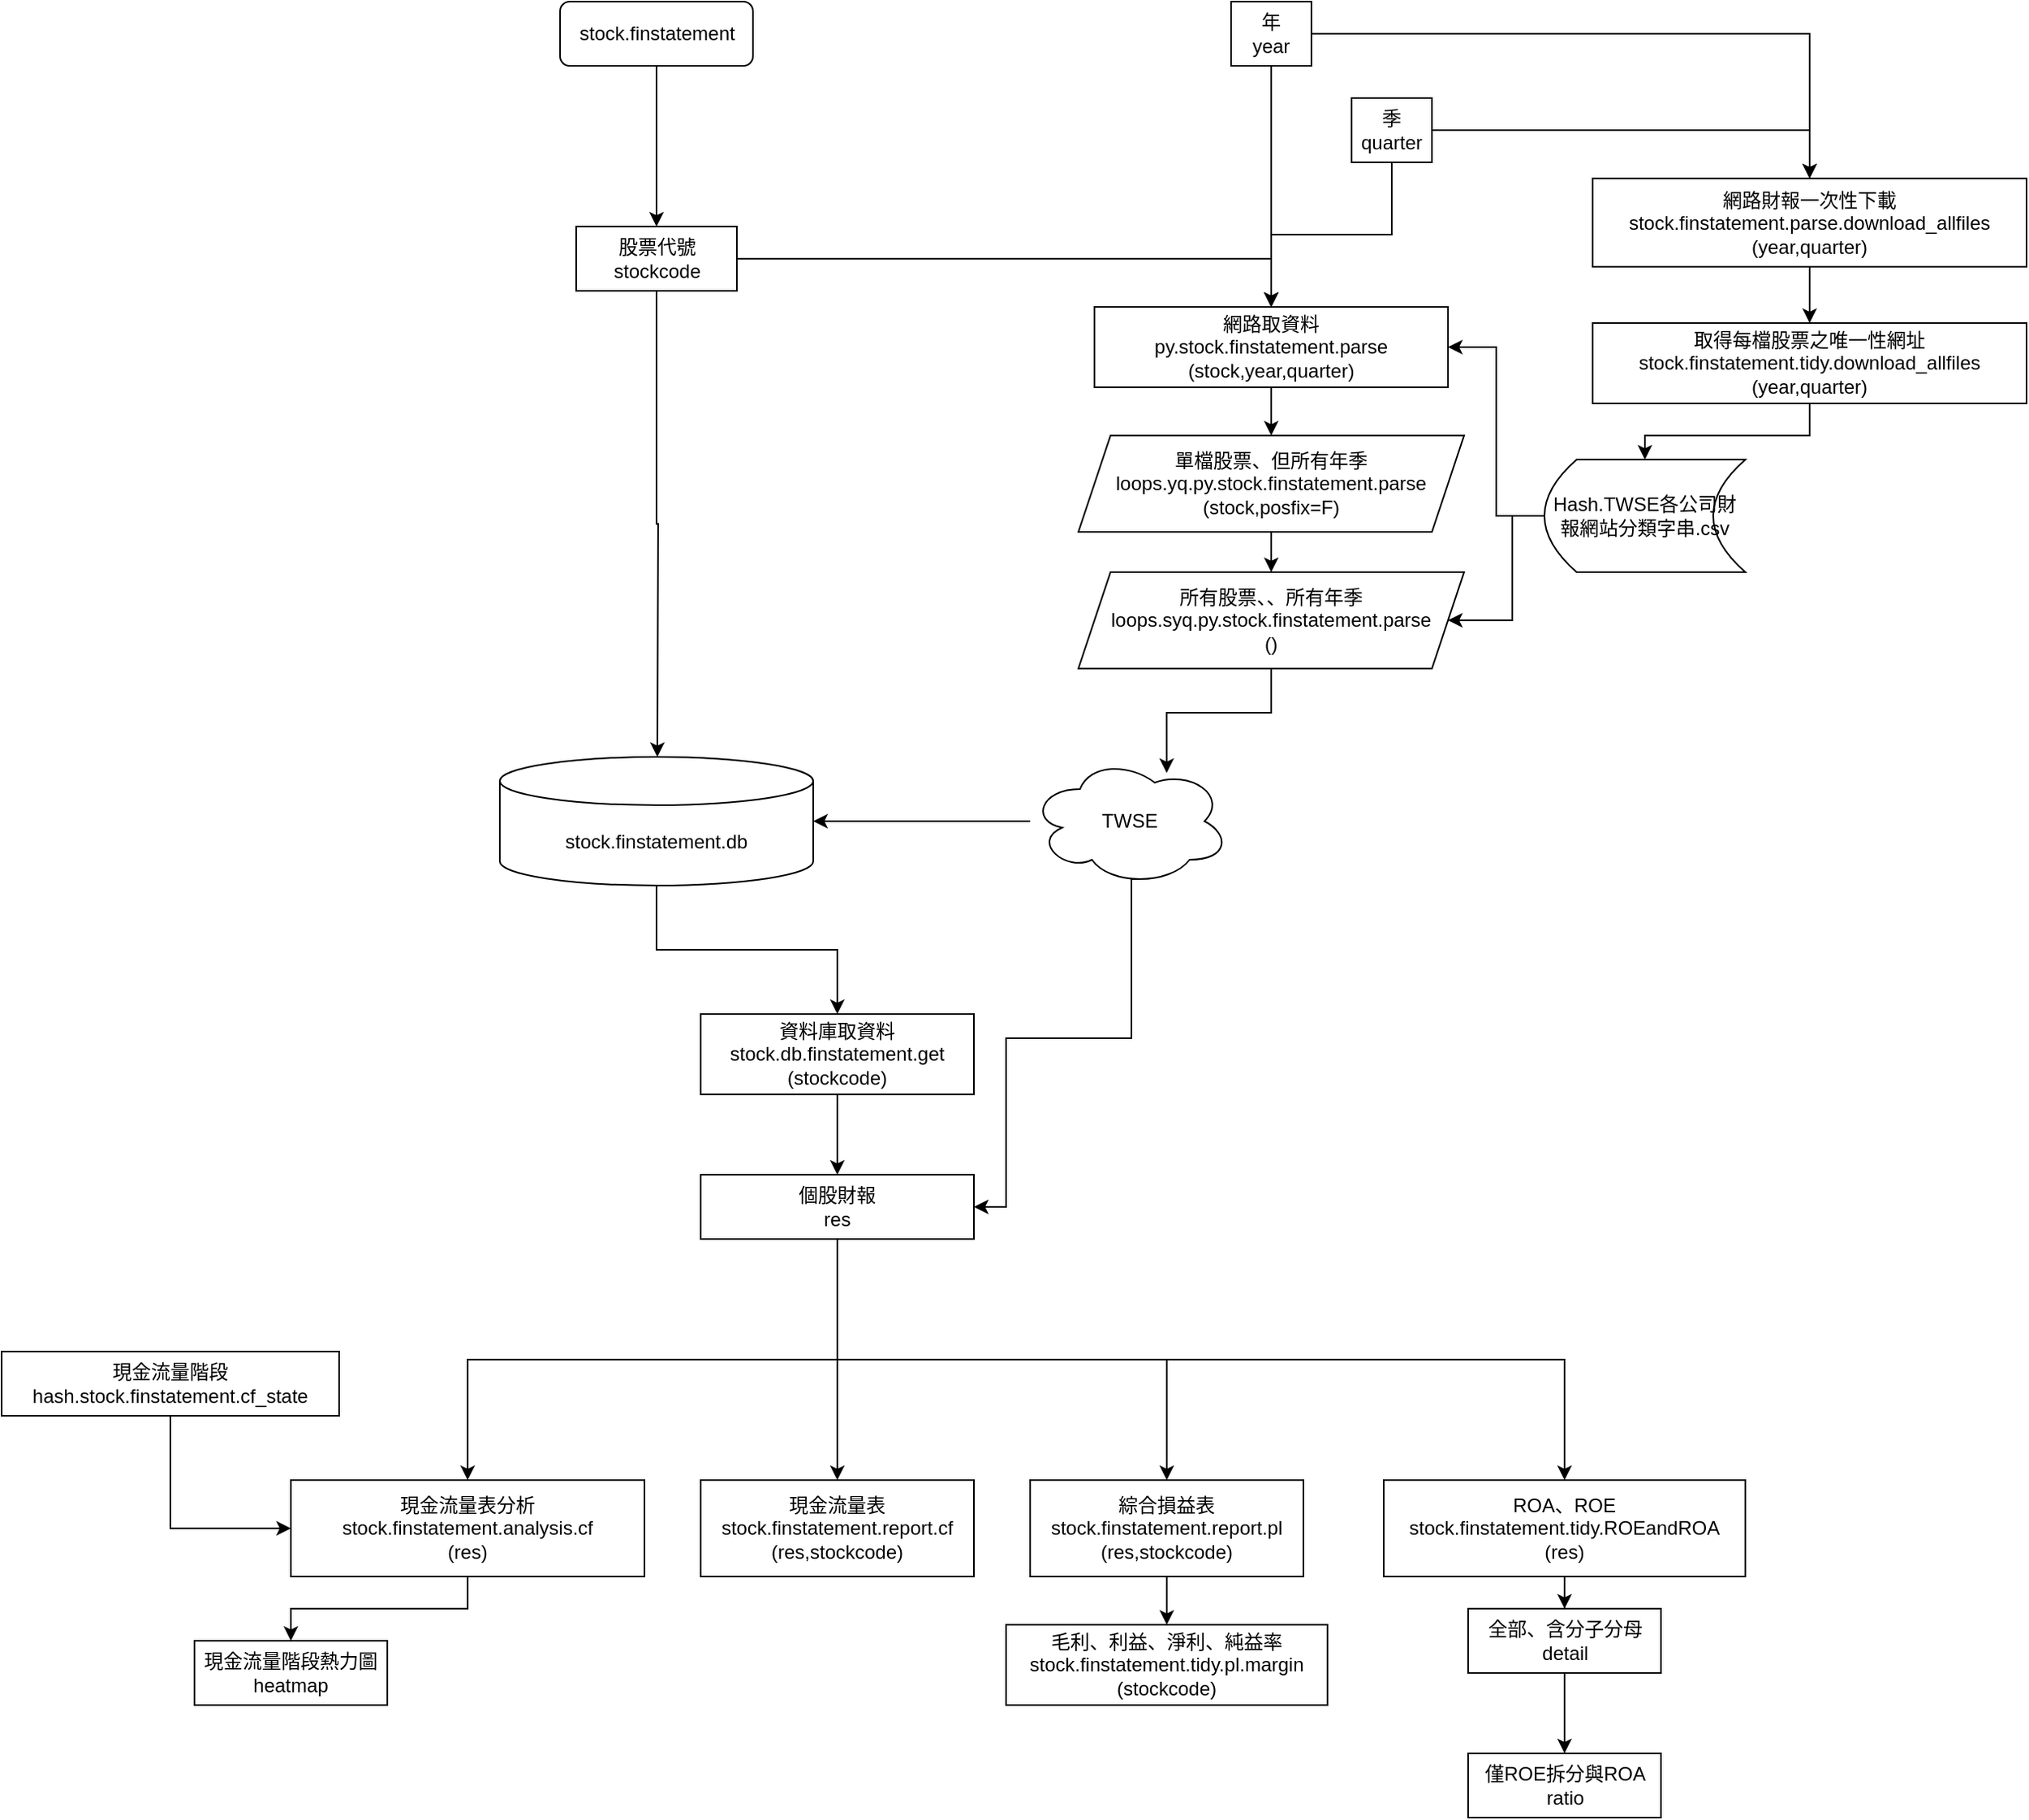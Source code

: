 <mxfile version="16.2.1" type="device"><diagram id="C5RBs43oDa-KdzZeNtuy" name="Page-1"><mxGraphModel dx="2187" dy="746" grid="1" gridSize="10" guides="1" tooltips="1" connect="1" arrows="1" fold="1" page="1" pageScale="1" pageWidth="827" pageHeight="1169" math="0" shadow="0"><root><mxCell id="WIyWlLk6GJQsqaUBKTNV-0"/><mxCell id="WIyWlLk6GJQsqaUBKTNV-1" parent="WIyWlLk6GJQsqaUBKTNV-0"/><mxCell id="xZQrBa1oNE6Gv2RMSHfL-10" style="edgeStyle=orthogonalEdgeStyle;rounded=0;orthogonalLoop=1;jettySize=auto;html=1;exitX=0.5;exitY=1;exitDx=0;exitDy=0;entryX=0.5;entryY=0;entryDx=0;entryDy=0;" edge="1" parent="WIyWlLk6GJQsqaUBKTNV-1" source="WIyWlLk6GJQsqaUBKTNV-3" target="xZQrBa1oNE6Gv2RMSHfL-9"><mxGeometry relative="1" as="geometry"/></mxCell><mxCell id="WIyWlLk6GJQsqaUBKTNV-3" value="stock.finstatement" style="rounded=1;whiteSpace=wrap;html=1;fontSize=12;glass=0;strokeWidth=1;shadow=0;" parent="WIyWlLk6GJQsqaUBKTNV-1" vertex="1"><mxGeometry x="-52.5" y="20" width="120" height="40" as="geometry"/></mxCell><mxCell id="xZQrBa1oNE6Gv2RMSHfL-42" style="edgeStyle=orthogonalEdgeStyle;rounded=0;orthogonalLoop=1;jettySize=auto;html=1;exitX=0.5;exitY=1;exitDx=0;exitDy=0;entryX=0.5;entryY=0;entryDx=0;entryDy=0;" edge="1" parent="WIyWlLk6GJQsqaUBKTNV-1" source="xZQrBa1oNE6Gv2RMSHfL-0" target="xZQrBa1oNE6Gv2RMSHfL-41"><mxGeometry relative="1" as="geometry"/></mxCell><mxCell id="xZQrBa1oNE6Gv2RMSHfL-0" value="資料庫取資料&lt;br&gt;stock.db.finstatement.get&lt;br&gt;(stockcode)" style="rounded=0;whiteSpace=wrap;html=1;" vertex="1" parent="WIyWlLk6GJQsqaUBKTNV-1"><mxGeometry x="35" y="650" width="170" height="50" as="geometry"/></mxCell><mxCell id="xZQrBa1oNE6Gv2RMSHfL-1" value="現金流量表&lt;br&gt;stock.finstatement.report.cf&lt;br&gt;(res,stockcode)" style="rounded=0;whiteSpace=wrap;html=1;" vertex="1" parent="WIyWlLk6GJQsqaUBKTNV-1"><mxGeometry x="35" y="940" width="170" height="60" as="geometry"/></mxCell><mxCell id="xZQrBa1oNE6Gv2RMSHfL-8" style="edgeStyle=orthogonalEdgeStyle;rounded=0;orthogonalLoop=1;jettySize=auto;html=1;exitX=0.5;exitY=1;exitDx=0;exitDy=0;entryX=0.5;entryY=0;entryDx=0;entryDy=0;" edge="1" parent="WIyWlLk6GJQsqaUBKTNV-1" source="xZQrBa1oNE6Gv2RMSHfL-4" target="xZQrBa1oNE6Gv2RMSHfL-7"><mxGeometry relative="1" as="geometry"/></mxCell><mxCell id="xZQrBa1oNE6Gv2RMSHfL-4" value="綜合損益表&lt;br&gt;stock.finstatement.report.pl&lt;br&gt;(res,stockcode)" style="rounded=0;whiteSpace=wrap;html=1;" vertex="1" parent="WIyWlLk6GJQsqaUBKTNV-1"><mxGeometry x="240" y="940" width="170" height="60" as="geometry"/></mxCell><mxCell id="xZQrBa1oNE6Gv2RMSHfL-7" value="毛利、利益、淨利、純益率&lt;span style=&quot;text-align: left&quot;&gt;stock.finstatement.tidy.pl.margin&lt;br&gt;(stockcode)&lt;br&gt;&lt;/span&gt;" style="rounded=0;whiteSpace=wrap;html=1;" vertex="1" parent="WIyWlLk6GJQsqaUBKTNV-1"><mxGeometry x="225" y="1030" width="200" height="50" as="geometry"/></mxCell><mxCell id="xZQrBa1oNE6Gv2RMSHfL-17" style="edgeStyle=orthogonalEdgeStyle;rounded=0;orthogonalLoop=1;jettySize=auto;html=1;exitX=1;exitY=0.5;exitDx=0;exitDy=0;" edge="1" parent="WIyWlLk6GJQsqaUBKTNV-1" source="xZQrBa1oNE6Gv2RMSHfL-9" target="xZQrBa1oNE6Gv2RMSHfL-12"><mxGeometry relative="1" as="geometry"><Array as="points"><mxPoint x="205" y="180"/><mxPoint x="390" y="180"/></Array></mxGeometry></mxCell><mxCell id="xZQrBa1oNE6Gv2RMSHfL-36" style="edgeStyle=orthogonalEdgeStyle;rounded=0;orthogonalLoop=1;jettySize=auto;html=1;exitX=0.5;exitY=1;exitDx=0;exitDy=0;" edge="1" parent="WIyWlLk6GJQsqaUBKTNV-1" source="xZQrBa1oNE6Gv2RMSHfL-9"><mxGeometry relative="1" as="geometry"><mxPoint x="8" y="490" as="targetPoint"/></mxGeometry></mxCell><mxCell id="xZQrBa1oNE6Gv2RMSHfL-9" value="股票代號&lt;br&gt;stockcode" style="rounded=0;whiteSpace=wrap;html=1;" vertex="1" parent="WIyWlLk6GJQsqaUBKTNV-1"><mxGeometry x="-42.5" y="160" width="100" height="40" as="geometry"/></mxCell><mxCell id="xZQrBa1oNE6Gv2RMSHfL-40" style="edgeStyle=orthogonalEdgeStyle;rounded=0;orthogonalLoop=1;jettySize=auto;html=1;exitX=0.5;exitY=1;exitDx=0;exitDy=0;" edge="1" parent="WIyWlLk6GJQsqaUBKTNV-1" source="xZQrBa1oNE6Gv2RMSHfL-12" target="xZQrBa1oNE6Gv2RMSHfL-27"><mxGeometry relative="1" as="geometry"/></mxCell><mxCell id="xZQrBa1oNE6Gv2RMSHfL-12" value="網路取資料&lt;br&gt;py.stock.finstatement.parse&lt;br&gt;(stock,year,quarter)" style="rounded=0;whiteSpace=wrap;html=1;" vertex="1" parent="WIyWlLk6GJQsqaUBKTNV-1"><mxGeometry x="280" y="210" width="220" height="50" as="geometry"/></mxCell><mxCell id="xZQrBa1oNE6Gv2RMSHfL-16" value="" style="edgeStyle=orthogonalEdgeStyle;rounded=0;orthogonalLoop=1;jettySize=auto;html=1;" edge="1" parent="WIyWlLk6GJQsqaUBKTNV-1" source="xZQrBa1oNE6Gv2RMSHfL-13" target="xZQrBa1oNE6Gv2RMSHfL-15"><mxGeometry relative="1" as="geometry"/></mxCell><mxCell id="xZQrBa1oNE6Gv2RMSHfL-13" value="現金流量表分析&lt;br&gt;stock.finstatement.analysis.cf&lt;br&gt;(res)" style="rounded=0;whiteSpace=wrap;html=1;" vertex="1" parent="WIyWlLk6GJQsqaUBKTNV-1"><mxGeometry x="-220" y="940" width="220" height="60" as="geometry"/></mxCell><mxCell id="xZQrBa1oNE6Gv2RMSHfL-15" value="現金流量階段熱力圖&lt;br&gt;heatmap" style="whiteSpace=wrap;html=1;rounded=0;" vertex="1" parent="WIyWlLk6GJQsqaUBKTNV-1"><mxGeometry x="-280" y="1040" width="120" height="40" as="geometry"/></mxCell><mxCell id="xZQrBa1oNE6Gv2RMSHfL-22" style="edgeStyle=orthogonalEdgeStyle;rounded=0;orthogonalLoop=1;jettySize=auto;html=1;entryX=0;entryY=0.5;entryDx=0;entryDy=0;" edge="1" parent="WIyWlLk6GJQsqaUBKTNV-1" source="xZQrBa1oNE6Gv2RMSHfL-20" target="xZQrBa1oNE6Gv2RMSHfL-13"><mxGeometry relative="1" as="geometry"/></mxCell><mxCell id="xZQrBa1oNE6Gv2RMSHfL-20" value="現金流量階段&lt;br&gt;hash.stock.finstatement.cf_state" style="whiteSpace=wrap;html=1;rounded=0;" vertex="1" parent="WIyWlLk6GJQsqaUBKTNV-1"><mxGeometry x="-400" y="860" width="210" height="40" as="geometry"/></mxCell><mxCell id="xZQrBa1oNE6Gv2RMSHfL-37" style="edgeStyle=orthogonalEdgeStyle;rounded=0;orthogonalLoop=1;jettySize=auto;html=1;exitX=0.5;exitY=1;exitDx=0;exitDy=0;exitPerimeter=0;entryX=0.5;entryY=0;entryDx=0;entryDy=0;" edge="1" parent="WIyWlLk6GJQsqaUBKTNV-1" source="xZQrBa1oNE6Gv2RMSHfL-24" target="xZQrBa1oNE6Gv2RMSHfL-0"><mxGeometry relative="1" as="geometry"/></mxCell><mxCell id="xZQrBa1oNE6Gv2RMSHfL-24" value="stock.finstatement.db" style="shape=cylinder3;whiteSpace=wrap;html=1;boundedLbl=1;backgroundOutline=1;size=15;" vertex="1" parent="WIyWlLk6GJQsqaUBKTNV-1"><mxGeometry x="-90" y="490" width="195" height="80" as="geometry"/></mxCell><mxCell id="xZQrBa1oNE6Gv2RMSHfL-34" style="edgeStyle=orthogonalEdgeStyle;rounded=0;orthogonalLoop=1;jettySize=auto;html=1;entryX=1;entryY=0.5;entryDx=0;entryDy=0;entryPerimeter=0;" edge="1" parent="WIyWlLk6GJQsqaUBKTNV-1" source="xZQrBa1oNE6Gv2RMSHfL-25" target="xZQrBa1oNE6Gv2RMSHfL-24"><mxGeometry relative="1" as="geometry"/></mxCell><mxCell id="xZQrBa1oNE6Gv2RMSHfL-47" style="edgeStyle=orthogonalEdgeStyle;rounded=0;orthogonalLoop=1;jettySize=auto;html=1;exitX=0.55;exitY=0.95;exitDx=0;exitDy=0;exitPerimeter=0;entryX=1;entryY=0.5;entryDx=0;entryDy=0;" edge="1" parent="WIyWlLk6GJQsqaUBKTNV-1" source="xZQrBa1oNE6Gv2RMSHfL-25" target="xZQrBa1oNE6Gv2RMSHfL-41"><mxGeometry relative="1" as="geometry"><Array as="points"><mxPoint x="303" y="665"/><mxPoint x="225" y="665"/><mxPoint x="225" y="770"/></Array></mxGeometry></mxCell><mxCell id="xZQrBa1oNE6Gv2RMSHfL-25" value="TWSE" style="ellipse;shape=cloud;whiteSpace=wrap;html=1;" vertex="1" parent="WIyWlLk6GJQsqaUBKTNV-1"><mxGeometry x="240" y="490" width="124" height="80" as="geometry"/></mxCell><mxCell id="xZQrBa1oNE6Gv2RMSHfL-69" style="edgeStyle=orthogonalEdgeStyle;rounded=0;orthogonalLoop=1;jettySize=auto;html=1;exitX=0.5;exitY=1;exitDx=0;exitDy=0;" edge="1" parent="WIyWlLk6GJQsqaUBKTNV-1" source="xZQrBa1oNE6Gv2RMSHfL-27" target="xZQrBa1oNE6Gv2RMSHfL-68"><mxGeometry relative="1" as="geometry"/></mxCell><mxCell id="xZQrBa1oNE6Gv2RMSHfL-27" value="&lt;span&gt;單檔股票、但所有年季&lt;br&gt;loops.yq.py.stock.finstatement.parse&lt;br&gt;(stock,posfix=F)&lt;br&gt;&lt;/span&gt;" style="shape=parallelogram;perimeter=parallelogramPerimeter;whiteSpace=wrap;html=1;fixedSize=1;" vertex="1" parent="WIyWlLk6GJQsqaUBKTNV-1"><mxGeometry x="270" y="290" width="240" height="60" as="geometry"/></mxCell><mxCell id="xZQrBa1oNE6Gv2RMSHfL-31" style="edgeStyle=orthogonalEdgeStyle;rounded=0;orthogonalLoop=1;jettySize=auto;html=1;exitX=0.5;exitY=1;exitDx=0;exitDy=0;entryX=0.5;entryY=0;entryDx=0;entryDy=0;" edge="1" parent="WIyWlLk6GJQsqaUBKTNV-1" source="xZQrBa1oNE6Gv2RMSHfL-29" target="xZQrBa1oNE6Gv2RMSHfL-12"><mxGeometry relative="1" as="geometry"/></mxCell><mxCell id="xZQrBa1oNE6Gv2RMSHfL-67" style="edgeStyle=orthogonalEdgeStyle;rounded=0;orthogonalLoop=1;jettySize=auto;html=1;entryX=0.5;entryY=0;entryDx=0;entryDy=0;" edge="1" parent="WIyWlLk6GJQsqaUBKTNV-1" source="xZQrBa1oNE6Gv2RMSHfL-29" target="xZQrBa1oNE6Gv2RMSHfL-51"><mxGeometry relative="1" as="geometry"/></mxCell><mxCell id="xZQrBa1oNE6Gv2RMSHfL-29" value="年&lt;br&gt;year" style="rounded=0;whiteSpace=wrap;html=1;" vertex="1" parent="WIyWlLk6GJQsqaUBKTNV-1"><mxGeometry x="365" y="20" width="50" height="40" as="geometry"/></mxCell><mxCell id="xZQrBa1oNE6Gv2RMSHfL-32" style="edgeStyle=orthogonalEdgeStyle;rounded=0;orthogonalLoop=1;jettySize=auto;html=1;exitX=0.5;exitY=1;exitDx=0;exitDy=0;entryX=0.5;entryY=0;entryDx=0;entryDy=0;" edge="1" parent="WIyWlLk6GJQsqaUBKTNV-1" source="xZQrBa1oNE6Gv2RMSHfL-30" target="xZQrBa1oNE6Gv2RMSHfL-12"><mxGeometry relative="1" as="geometry"/></mxCell><mxCell id="xZQrBa1oNE6Gv2RMSHfL-66" style="edgeStyle=orthogonalEdgeStyle;rounded=0;orthogonalLoop=1;jettySize=auto;html=1;" edge="1" parent="WIyWlLk6GJQsqaUBKTNV-1" source="xZQrBa1oNE6Gv2RMSHfL-30" target="xZQrBa1oNE6Gv2RMSHfL-51"><mxGeometry relative="1" as="geometry"/></mxCell><mxCell id="xZQrBa1oNE6Gv2RMSHfL-30" value="季&lt;br&gt;quarter" style="rounded=0;whiteSpace=wrap;html=1;" vertex="1" parent="WIyWlLk6GJQsqaUBKTNV-1"><mxGeometry x="440" y="80" width="50" height="40" as="geometry"/></mxCell><mxCell id="xZQrBa1oNE6Gv2RMSHfL-48" style="edgeStyle=orthogonalEdgeStyle;rounded=0;orthogonalLoop=1;jettySize=auto;html=1;exitX=0.5;exitY=1;exitDx=0;exitDy=0;" edge="1" parent="WIyWlLk6GJQsqaUBKTNV-1" source="xZQrBa1oNE6Gv2RMSHfL-41" target="xZQrBa1oNE6Gv2RMSHfL-1"><mxGeometry relative="1" as="geometry"><Array as="points"><mxPoint x="120" y="830"/><mxPoint x="120" y="830"/></Array></mxGeometry></mxCell><mxCell id="xZQrBa1oNE6Gv2RMSHfL-49" style="edgeStyle=orthogonalEdgeStyle;rounded=0;orthogonalLoop=1;jettySize=auto;html=1;exitX=0.5;exitY=1;exitDx=0;exitDy=0;" edge="1" parent="WIyWlLk6GJQsqaUBKTNV-1" source="xZQrBa1oNE6Gv2RMSHfL-41" target="xZQrBa1oNE6Gv2RMSHfL-4"><mxGeometry relative="1" as="geometry"/></mxCell><mxCell id="xZQrBa1oNE6Gv2RMSHfL-50" style="edgeStyle=orthogonalEdgeStyle;rounded=0;orthogonalLoop=1;jettySize=auto;html=1;exitX=0.5;exitY=1;exitDx=0;exitDy=0;entryX=0.5;entryY=0;entryDx=0;entryDy=0;" edge="1" parent="WIyWlLk6GJQsqaUBKTNV-1" source="xZQrBa1oNE6Gv2RMSHfL-41" target="xZQrBa1oNE6Gv2RMSHfL-13"><mxGeometry relative="1" as="geometry"/></mxCell><mxCell id="xZQrBa1oNE6Gv2RMSHfL-53" style="edgeStyle=orthogonalEdgeStyle;rounded=0;orthogonalLoop=1;jettySize=auto;html=1;exitX=0.5;exitY=1;exitDx=0;exitDy=0;" edge="1" parent="WIyWlLk6GJQsqaUBKTNV-1" source="xZQrBa1oNE6Gv2RMSHfL-41" target="xZQrBa1oNE6Gv2RMSHfL-52"><mxGeometry relative="1" as="geometry"/></mxCell><mxCell id="xZQrBa1oNE6Gv2RMSHfL-41" value="個股財報&lt;br&gt;res" style="rounded=0;whiteSpace=wrap;html=1;" vertex="1" parent="WIyWlLk6GJQsqaUBKTNV-1"><mxGeometry x="35" y="750" width="170" height="40" as="geometry"/></mxCell><mxCell id="xZQrBa1oNE6Gv2RMSHfL-63" style="edgeStyle=orthogonalEdgeStyle;rounded=0;orthogonalLoop=1;jettySize=auto;html=1;exitX=0.5;exitY=1;exitDx=0;exitDy=0;" edge="1" parent="WIyWlLk6GJQsqaUBKTNV-1" source="xZQrBa1oNE6Gv2RMSHfL-51" target="xZQrBa1oNE6Gv2RMSHfL-62"><mxGeometry relative="1" as="geometry"/></mxCell><mxCell id="xZQrBa1oNE6Gv2RMSHfL-51" value="網路財報一次性下載stock.finstatement.parse.download_allfiles&lt;br&gt;(year,quarter)" style="rounded=0;whiteSpace=wrap;html=1;" vertex="1" parent="WIyWlLk6GJQsqaUBKTNV-1"><mxGeometry x="590" y="130" width="270" height="55" as="geometry"/></mxCell><mxCell id="xZQrBa1oNE6Gv2RMSHfL-56" style="edgeStyle=orthogonalEdgeStyle;rounded=0;orthogonalLoop=1;jettySize=auto;html=1;exitX=0.5;exitY=1;exitDx=0;exitDy=0;" edge="1" parent="WIyWlLk6GJQsqaUBKTNV-1" source="xZQrBa1oNE6Gv2RMSHfL-52" target="xZQrBa1oNE6Gv2RMSHfL-55"><mxGeometry relative="1" as="geometry"/></mxCell><mxCell id="xZQrBa1oNE6Gv2RMSHfL-52" value="ROA、ROE&lt;br&gt;stock.finstatement.tidy.ROEandROA&lt;br&gt;(res)" style="rounded=0;whiteSpace=wrap;html=1;" vertex="1" parent="WIyWlLk6GJQsqaUBKTNV-1"><mxGeometry x="460" y="940" width="225" height="60" as="geometry"/></mxCell><mxCell id="xZQrBa1oNE6Gv2RMSHfL-54" value="僅ROE拆分與ROA&lt;br&gt;ratio" style="whiteSpace=wrap;html=1;rounded=0;" vertex="1" parent="WIyWlLk6GJQsqaUBKTNV-1"><mxGeometry x="512.5" y="1110" width="120" height="40" as="geometry"/></mxCell><mxCell id="xZQrBa1oNE6Gv2RMSHfL-57" style="edgeStyle=orthogonalEdgeStyle;rounded=0;orthogonalLoop=1;jettySize=auto;html=1;exitX=0.5;exitY=1;exitDx=0;exitDy=0;entryX=0.5;entryY=0;entryDx=0;entryDy=0;" edge="1" parent="WIyWlLk6GJQsqaUBKTNV-1" source="xZQrBa1oNE6Gv2RMSHfL-55" target="xZQrBa1oNE6Gv2RMSHfL-54"><mxGeometry relative="1" as="geometry"/></mxCell><mxCell id="xZQrBa1oNE6Gv2RMSHfL-55" value="全部、含分子分母&lt;br&gt;detail" style="whiteSpace=wrap;html=1;rounded=0;" vertex="1" parent="WIyWlLk6GJQsqaUBKTNV-1"><mxGeometry x="512.5" y="1020" width="120" height="40" as="geometry"/></mxCell><mxCell id="xZQrBa1oNE6Gv2RMSHfL-65" style="edgeStyle=orthogonalEdgeStyle;rounded=0;orthogonalLoop=1;jettySize=auto;html=1;entryX=1;entryY=0.5;entryDx=0;entryDy=0;" edge="1" parent="WIyWlLk6GJQsqaUBKTNV-1" source="xZQrBa1oNE6Gv2RMSHfL-59" target="xZQrBa1oNE6Gv2RMSHfL-12"><mxGeometry relative="1" as="geometry"><Array as="points"><mxPoint x="530" y="340"/><mxPoint x="530" y="235"/></Array></mxGeometry></mxCell><mxCell id="xZQrBa1oNE6Gv2RMSHfL-70" style="edgeStyle=orthogonalEdgeStyle;rounded=0;orthogonalLoop=1;jettySize=auto;html=1;" edge="1" parent="WIyWlLk6GJQsqaUBKTNV-1" source="xZQrBa1oNE6Gv2RMSHfL-59" target="xZQrBa1oNE6Gv2RMSHfL-68"><mxGeometry relative="1" as="geometry"><Array as="points"><mxPoint x="540" y="340"/><mxPoint x="540" y="405"/></Array></mxGeometry></mxCell><mxCell id="xZQrBa1oNE6Gv2RMSHfL-59" value="Hash.TWSE各公司財報網站分類字串.csv" style="shape=dataStorage;whiteSpace=wrap;html=1;fixedSize=1;" vertex="1" parent="WIyWlLk6GJQsqaUBKTNV-1"><mxGeometry x="560" y="305" width="125" height="70" as="geometry"/></mxCell><mxCell id="xZQrBa1oNE6Gv2RMSHfL-64" style="edgeStyle=orthogonalEdgeStyle;rounded=0;orthogonalLoop=1;jettySize=auto;html=1;exitX=0.5;exitY=1;exitDx=0;exitDy=0;entryX=0.5;entryY=0;entryDx=0;entryDy=0;" edge="1" parent="WIyWlLk6GJQsqaUBKTNV-1" source="xZQrBa1oNE6Gv2RMSHfL-62" target="xZQrBa1oNE6Gv2RMSHfL-59"><mxGeometry relative="1" as="geometry"/></mxCell><mxCell id="xZQrBa1oNE6Gv2RMSHfL-62" value="取得每檔股票之唯一性網址stock.finstatement.tidy.download_allfiles&lt;br&gt;(year,quarter)" style="rounded=0;whiteSpace=wrap;html=1;" vertex="1" parent="WIyWlLk6GJQsqaUBKTNV-1"><mxGeometry x="590" y="220" width="270" height="50" as="geometry"/></mxCell><mxCell id="xZQrBa1oNE6Gv2RMSHfL-71" style="edgeStyle=orthogonalEdgeStyle;rounded=0;orthogonalLoop=1;jettySize=auto;html=1;entryX=0.685;entryY=0.125;entryDx=0;entryDy=0;entryPerimeter=0;" edge="1" parent="WIyWlLk6GJQsqaUBKTNV-1" source="xZQrBa1oNE6Gv2RMSHfL-68" target="xZQrBa1oNE6Gv2RMSHfL-25"><mxGeometry relative="1" as="geometry"/></mxCell><mxCell id="xZQrBa1oNE6Gv2RMSHfL-68" value="&lt;span&gt;所有股票、、所有年季&lt;br&gt;loops.syq.py.stock.finstatement.parse&lt;br&gt;()&lt;br&gt;&lt;/span&gt;" style="shape=parallelogram;perimeter=parallelogramPerimeter;whiteSpace=wrap;html=1;fixedSize=1;" vertex="1" parent="WIyWlLk6GJQsqaUBKTNV-1"><mxGeometry x="270" y="375" width="240" height="60" as="geometry"/></mxCell></root></mxGraphModel></diagram></mxfile>